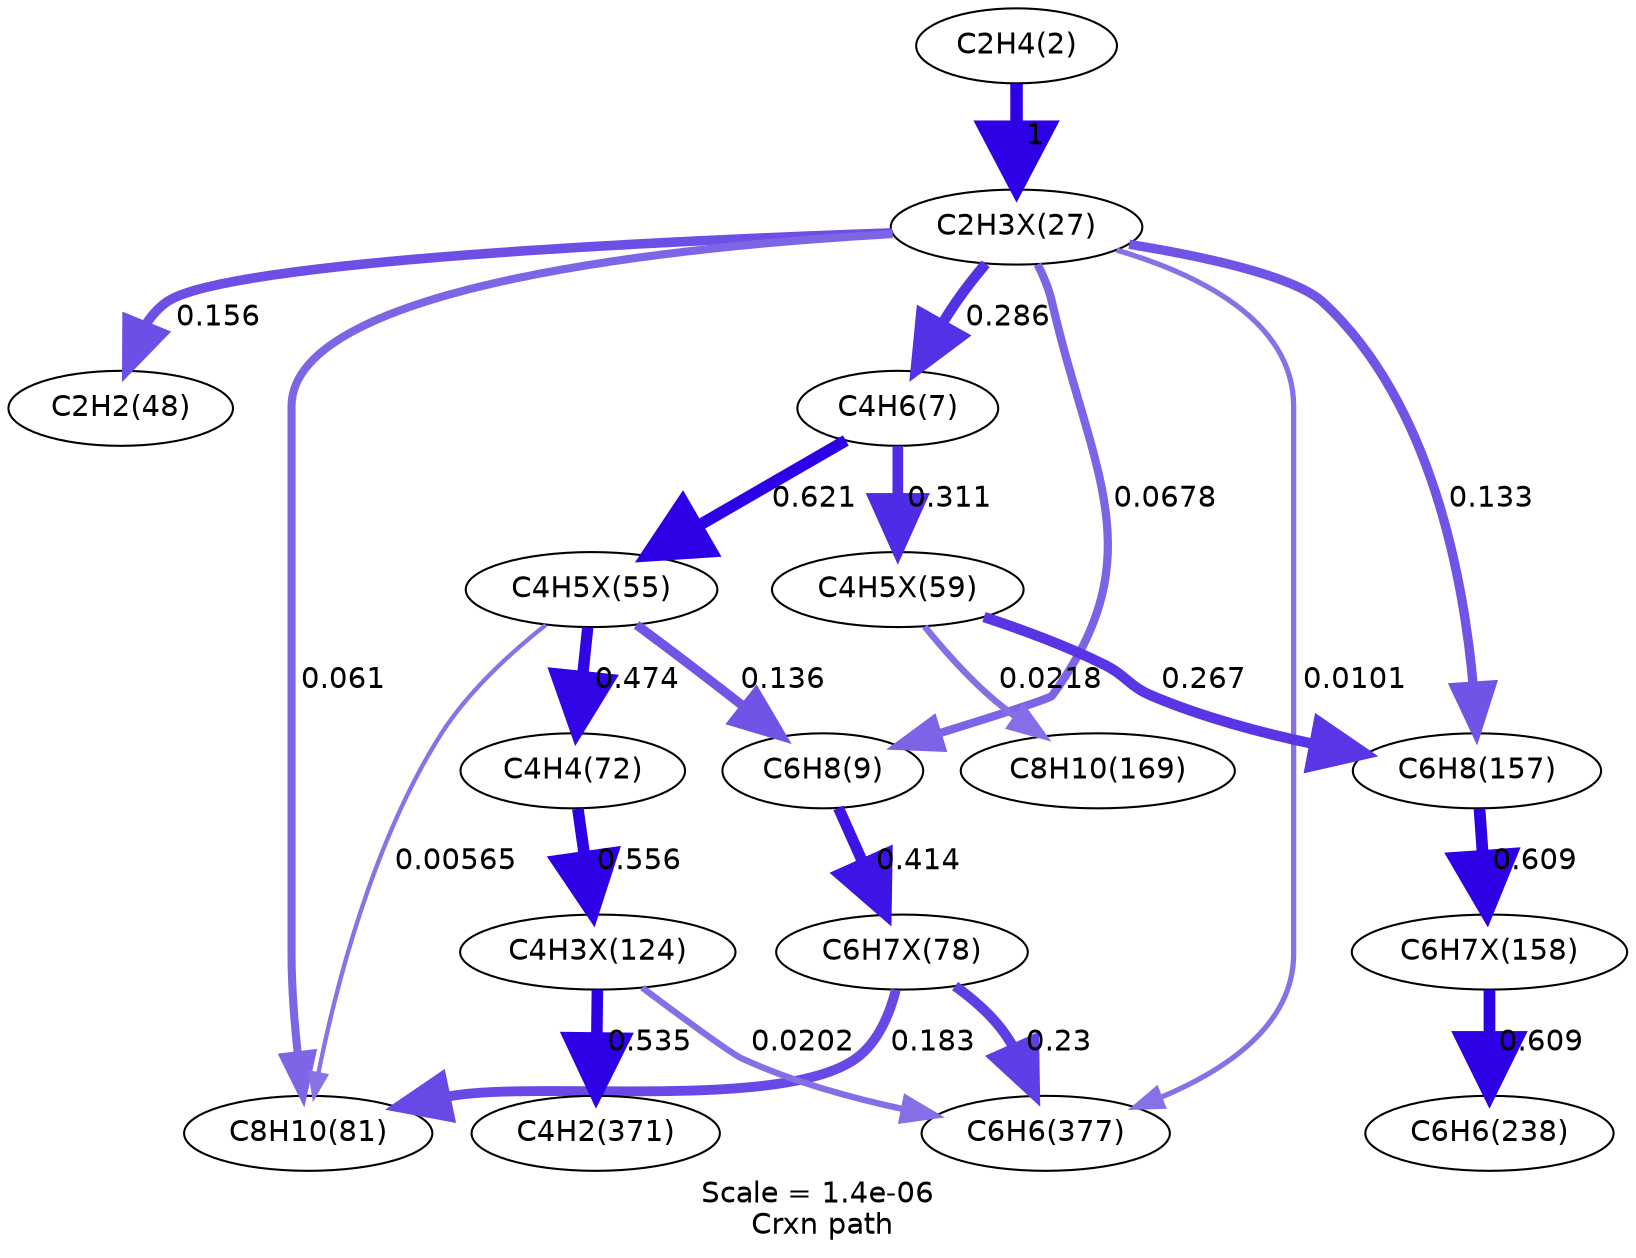 digraph reaction_paths {
center=1;
s5 -> s37[fontname="Helvetica", style="setlinewidth(6)", arrowsize=3, color="0.7, 1.5, 0.9"
, label=" 1"];
s37 -> s10[fontname="Helvetica", style="setlinewidth(4.6)", arrowsize=2.3, color="0.7, 0.656, 0.9"
, label=" 0.156"];
s37 -> s8[fontname="Helvetica", style="setlinewidth(5.05)", arrowsize=2.53, color="0.7, 0.786, 0.9"
, label=" 0.286"];
s37 -> s9[fontname="Helvetica", style="setlinewidth(3.97)", arrowsize=1.98, color="0.7, 0.568, 0.9"
, label=" 0.0678"];
s37 -> s18[fontname="Helvetica", style="setlinewidth(4.48)", arrowsize=2.24, color="0.7, 0.633, 0.9"
, label=" 0.133"];
s37 -> s14[fontname="Helvetica", style="setlinewidth(3.89)", arrowsize=1.94, color="0.7, 0.561, 0.9"
, label=" 0.061"];
s37 -> s26[fontname="Helvetica", style="setlinewidth(2.53)", arrowsize=1.26, color="0.7, 0.51, 0.9"
, label=" 0.0101"];
s8 -> s43[fontname="Helvetica", style="setlinewidth(5.64)", arrowsize=2.82, color="0.7, 1.12, 0.9"
, label=" 0.621"];
s8 -> s44[fontname="Helvetica", style="setlinewidth(5.12)", arrowsize=2.56, color="0.7, 0.811, 0.9"
, label=" 0.311"];
s43 -> s9[fontname="Helvetica", style="setlinewidth(4.49)", arrowsize=2.25, color="0.7, 0.636, 0.9"
, label=" 0.136"];
s43 -> s13[fontname="Helvetica", style="setlinewidth(5.44)", arrowsize=2.72, color="0.7, 0.974, 0.9"
, label=" 0.474"];
s43 -> s14[fontname="Helvetica", style="setlinewidth(2.09)", arrowsize=1.05, color="0.7, 0.506, 0.9"
, label=" 0.00565"];
s9 -> s45[fontname="Helvetica", style="setlinewidth(5.33)", arrowsize=2.67, color="0.7, 0.914, 0.9"
, label=" 0.414"];
s13 -> s47[fontname="Helvetica", style="setlinewidth(5.56)", arrowsize=2.78, color="0.7, 1.06, 0.9"
, label=" 0.556"];
s44 -> s18[fontname="Helvetica", style="setlinewidth(5)", arrowsize=2.5, color="0.7, 0.767, 0.9"
, label=" 0.267"];
s44 -> s19[fontname="Helvetica", style="setlinewidth(3.11)", arrowsize=1.56, color="0.7, 0.522, 0.9"
, label=" 0.0218"];
s18 -> s49[fontname="Helvetica", style="setlinewidth(5.63)", arrowsize=2.81, color="0.7, 1.11, 0.9"
, label=" 0.609"];
s49 -> s23[fontname="Helvetica", style="setlinewidth(5.63)", arrowsize=2.81, color="0.7, 1.11, 0.9"
, label=" 0.609"];
s47 -> s25[fontname="Helvetica", style="setlinewidth(5.53)", arrowsize=2.76, color="0.7, 1.04, 0.9"
, label=" 0.535"];
s47 -> s26[fontname="Helvetica", style="setlinewidth(3.05)", arrowsize=1.53, color="0.7, 0.52, 0.9"
, label=" 0.0202"];
s45 -> s14[fontname="Helvetica", style="setlinewidth(4.72)", arrowsize=2.36, color="0.7, 0.683, 0.9"
, label=" 0.183"];
s45 -> s26[fontname="Helvetica", style="setlinewidth(4.89)", arrowsize=2.45, color="0.7, 0.73, 0.9"
, label=" 0.23"];
s5 [ fontname="Helvetica", label="C2H4(2)"];
s8 [ fontname="Helvetica", label="C4H6(7)"];
s9 [ fontname="Helvetica", label="C6H8(9)"];
s10 [ fontname="Helvetica", label="C2H2(48)"];
s13 [ fontname="Helvetica", label="C4H4(72)"];
s14 [ fontname="Helvetica", label="C8H10(81)"];
s18 [ fontname="Helvetica", label="C6H8(157)"];
s19 [ fontname="Helvetica", label="C8H10(169)"];
s23 [ fontname="Helvetica", label="C6H6(238)"];
s25 [ fontname="Helvetica", label="C4H2(371)"];
s26 [ fontname="Helvetica", label="C6H6(377)"];
s37 [ fontname="Helvetica", label="C2H3X(27)"];
s43 [ fontname="Helvetica", label="C4H5X(55)"];
s44 [ fontname="Helvetica", label="C4H5X(59)"];
s45 [ fontname="Helvetica", label="C6H7X(78)"];
s47 [ fontname="Helvetica", label="C4H3X(124)"];
s49 [ fontname="Helvetica", label="C6H7X(158)"];
 label = "Scale = 1.4e-06\l Crxn path";
 fontname = "Helvetica";
}
